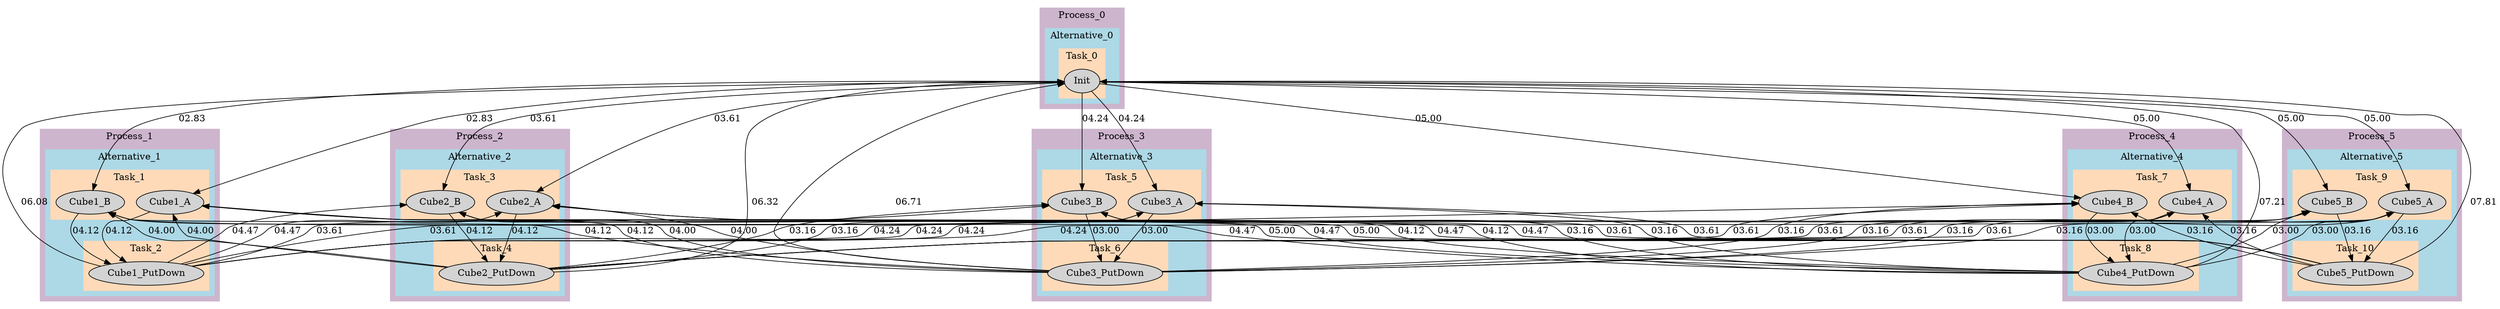 digraph G {
node[style = filled];

	style = filled;
	color = salmon2;	Init -> Cube1_A[label = 02.83];
	Init -> Cube1_B[label = 02.83];
	Init -> Cube2_A[label = 03.61];
	Init -> Cube2_B[label = 03.61];
	Init -> Cube3_A[label = 04.24];
	Init -> Cube3_B[label = 04.24];
	Init -> Cube4_A[label = 05.00];
	Init -> Cube4_B[label = 05.00];
	Init -> Cube5_A[label = 05.00];
	Init -> Cube5_B[label = 05.00];
	Cube1_PutDown -> Init[label = 06.08];
	Cube1_PutDown -> Cube2_A[label = 04.47];
	Cube1_PutDown -> Cube2_B[label = 04.47];
	Cube1_PutDown -> Cube3_A[label = 03.61];
	Cube1_PutDown -> Cube3_B[label = 03.61];
	Cube1_PutDown -> Cube4_A[label = 04.24];
	Cube1_PutDown -> Cube4_B[label = 04.24];
	Cube1_PutDown -> Cube5_A[label = 04.24];
	Cube1_PutDown -> Cube5_B[label = 04.24];
	Cube2_PutDown -> Init[label = 06.32];
	Cube2_PutDown -> Cube1_A[label = 04.00];
	Cube2_PutDown -> Cube1_B[label = 04.00];
	Cube2_PutDown -> Cube3_A[label = 03.16];
	Cube2_PutDown -> Cube3_B[label = 03.16];
	Cube2_PutDown -> Cube4_A[label = 03.61];
	Cube2_PutDown -> Cube4_B[label = 03.61];
	Cube2_PutDown -> Cube5_A[label = 03.61];
	Cube2_PutDown -> Cube5_B[label = 03.61];
	Cube3_PutDown -> Init[label = 06.71];
	Cube3_PutDown -> Cube1_A[label = 04.12];
	Cube3_PutDown -> Cube1_B[label = 04.12];
	Cube3_PutDown -> Cube2_A[label = 04.00];
	Cube3_PutDown -> Cube2_B[label = 04.00];
	Cube3_PutDown -> Cube4_A[label = 03.16];
	Cube3_PutDown -> Cube4_B[label = 03.16];
	Cube3_PutDown -> Cube5_A[label = 03.16];
	Cube3_PutDown -> Cube5_B[label = 03.16];
	Cube4_PutDown -> Init[label = 07.21];
	Cube4_PutDown -> Cube1_A[label = 04.47];
	Cube4_PutDown -> Cube1_B[label = 04.47];
	Cube4_PutDown -> Cube2_A[label = 04.12];
	Cube4_PutDown -> Cube2_B[label = 04.12];
	Cube4_PutDown -> Cube3_A[label = 03.16];
	Cube4_PutDown -> Cube3_B[label = 03.16];
	Cube4_PutDown -> Cube5_A[label = 03.00];
	Cube4_PutDown -> Cube5_B[label = 03.00];
	Cube5_PutDown -> Init[label = 07.81];
	Cube5_PutDown -> Cube1_A[label = 05.00];
	Cube5_PutDown -> Cube1_B[label = 05.00];
	Cube5_PutDown -> Cube2_A[label = 04.47];
	Cube5_PutDown -> Cube2_B[label = 04.47];
	Cube5_PutDown -> Cube3_A[label = 03.61];
	Cube5_PutDown -> Cube3_B[label = 03.61];
	Cube5_PutDown -> Cube4_A[label = 03.16];
	Cube5_PutDown -> Cube4_B[label = 03.16];
	Cube1_A -> Cube1_PutDown[label = 04.12];
	Cube1_B -> Cube1_PutDown[label = 04.12];
	Cube2_A -> Cube2_PutDown[label = 04.12];
	Cube2_B -> Cube2_PutDown[label = 04.12];
	Cube3_A -> Cube3_PutDown[label = 03.00];
	Cube3_B -> Cube3_PutDown[label = 03.00];
	Cube4_A -> Cube4_PutDown[label = 03.00];
	Cube4_B -> Cube4_PutDown[label = 03.00];
	Cube5_A -> Cube5_PutDown[label = 03.16];
	Cube5_B -> Cube5_PutDown[label = 03.16];

subgraph cluster_Process_0{
	style = filled;
	color = thistle3;
	label = Process_0;
		Init; 
		subgraph cluster_Alternative_0{
			style = filled;
			color = lightblue;
			label = Alternative_0;
			Init; subgraph cluster_Task_0{
style = filled;
color = peachpuff1 ;
label = Task_0;Init;}

		}

	}

subgraph cluster_Process_1{
	style = filled;
	color = thistle3;
	label = Process_1;
		Cube1_PutDown; Cube1_A; Cube1_B; 
		subgraph cluster_Alternative_1{
			style = filled;
			color = lightblue;
			label = Alternative_1;
			Cube1_PutDown; Cube1_A; Cube1_B; subgraph cluster_Task_1{
style = filled;
color = peachpuff1 ;
label = Task_1;Cube1_A;Cube1_B;}
subgraph cluster_Task_2{
style = filled;
color = peachpuff1 ;
label = Task_2;Cube1_PutDown;}

		}

	}

subgraph cluster_Process_2{
	style = filled;
	color = thistle3;
	label = Process_2;
		Cube2_PutDown; Cube2_A; Cube2_B; 
		subgraph cluster_Alternative_2{
			style = filled;
			color = lightblue;
			label = Alternative_2;
			Cube2_PutDown; Cube2_A; Cube2_B; subgraph cluster_Task_3{
style = filled;
color = peachpuff1 ;
label = Task_3;Cube2_A;Cube2_B;}
subgraph cluster_Task_4{
style = filled;
color = peachpuff1 ;
label = Task_4;Cube2_PutDown;}

		}

	}

subgraph cluster_Process_3{
	style = filled;
	color = thistle3;
	label = Process_3;
		Cube3_PutDown; Cube3_A; Cube3_B; 
		subgraph cluster_Alternative_3{
			style = filled;
			color = lightblue;
			label = Alternative_3;
			Cube3_PutDown; Cube3_A; Cube3_B; subgraph cluster_Task_5{
style = filled;
color = peachpuff1 ;
label = Task_5;Cube3_A;Cube3_B;}
subgraph cluster_Task_6{
style = filled;
color = peachpuff1 ;
label = Task_6;Cube3_PutDown;}

		}

	}

subgraph cluster_Process_4{
	style = filled;
	color = thistle3;
	label = Process_4;
		Cube4_PutDown; Cube4_A; Cube4_B; 
		subgraph cluster_Alternative_4{
			style = filled;
			color = lightblue;
			label = Alternative_4;
			Cube4_PutDown; Cube4_A; Cube4_B; subgraph cluster_Task_7{
style = filled;
color = peachpuff1 ;
label = Task_7;Cube4_A;Cube4_B;}
subgraph cluster_Task_8{
style = filled;
color = peachpuff1 ;
label = Task_8;Cube4_PutDown;}

		}

	}

subgraph cluster_Process_5{
	style = filled;
	color = thistle3;
	label = Process_5;
		Cube5_PutDown; Cube5_A; Cube5_B; 
		subgraph cluster_Alternative_5{
			style = filled;
			color = lightblue;
			label = Alternative_5;
			Cube5_PutDown; Cube5_A; Cube5_B; subgraph cluster_Task_9{
style = filled;
color = peachpuff1 ;
label = Task_9;Cube5_A;Cube5_B;}
subgraph cluster_Task_10{
style = filled;
color = peachpuff1 ;
label = Task_10;Cube5_PutDown;}

		}

	}
}